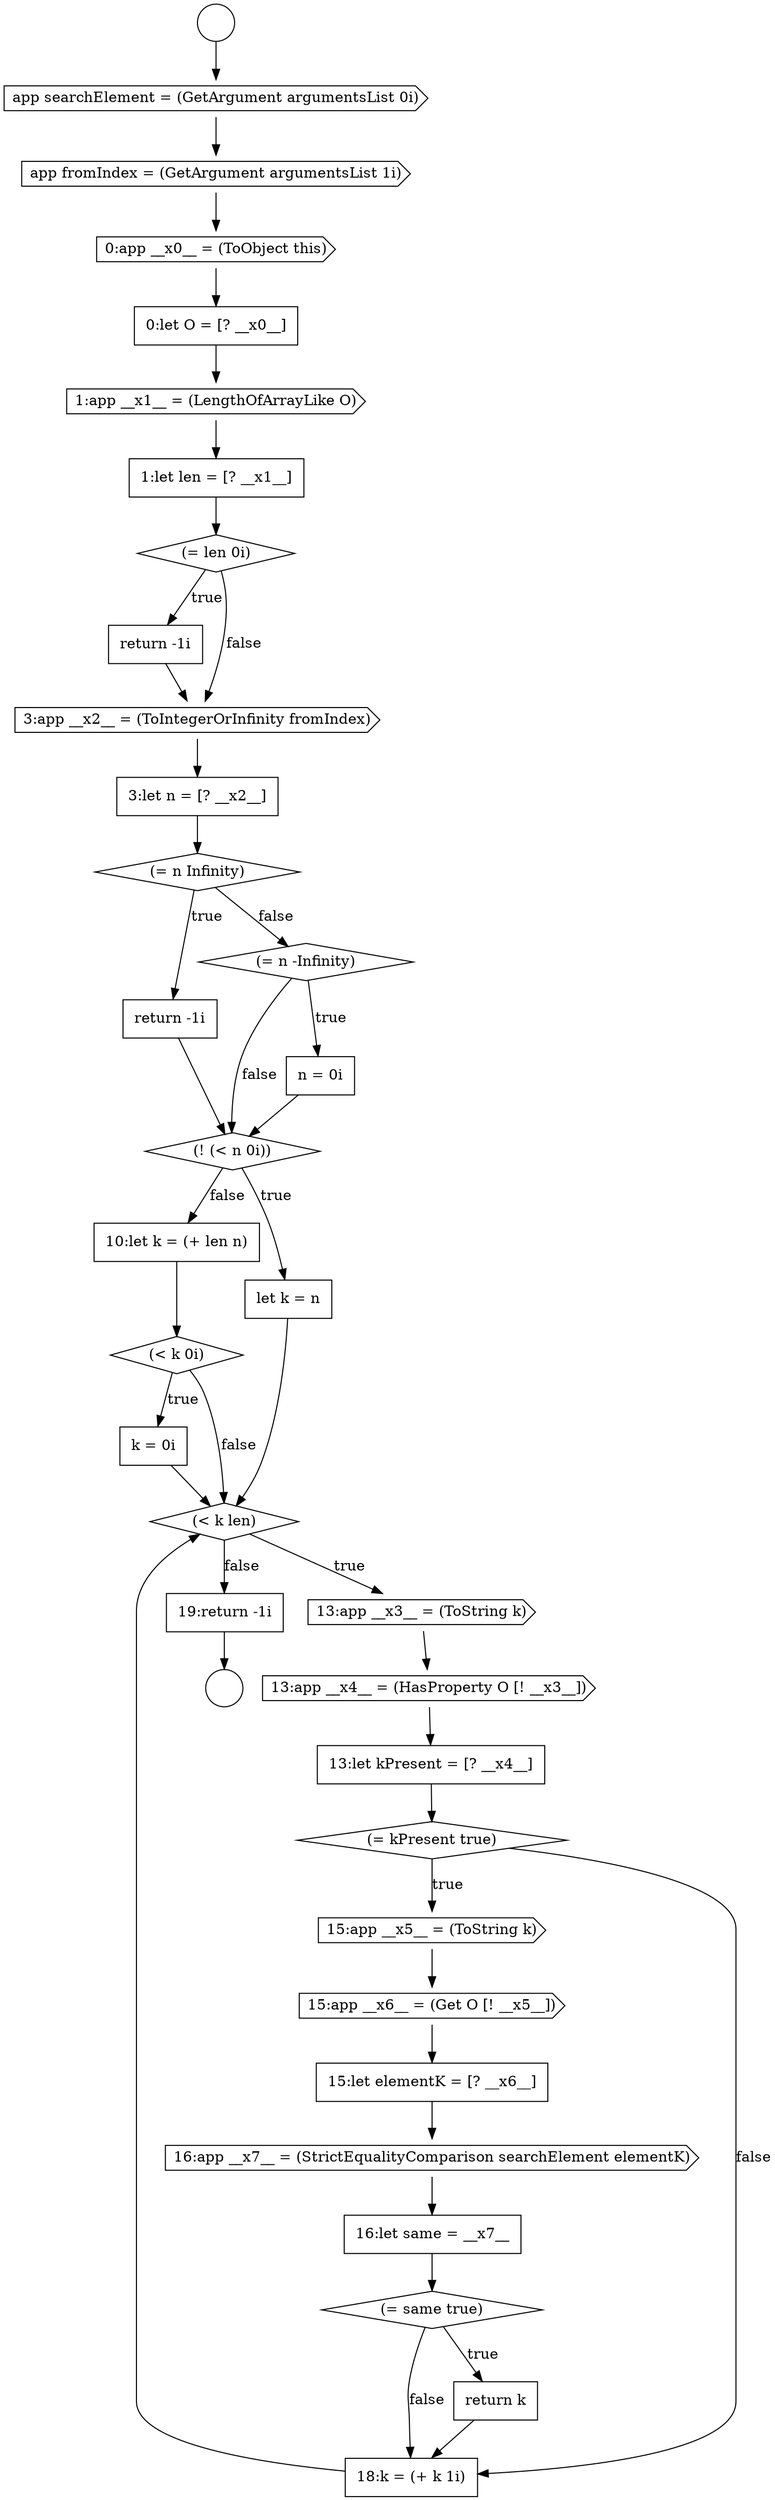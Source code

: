 digraph {
  node16424 [shape=none, margin=0, label=<<font color="black">
    <table border="0" cellborder="1" cellspacing="0" cellpadding="10">
      <tr><td align="left">return -1i</td></tr>
    </table>
  </font>> color="black" fillcolor="white" style=filled]
  node16420 [shape=none, margin=0, label=<<font color="black">
    <table border="0" cellborder="1" cellspacing="0" cellpadding="10">
      <tr><td align="left">0:let O = [? __x0__]</td></tr>
    </table>
  </font>> color="black" fillcolor="white" style=filled]
  node16433 [shape=none, margin=0, label=<<font color="black">
    <table border="0" cellborder="1" cellspacing="0" cellpadding="10">
      <tr><td align="left">10:let k = (+ len n)</td></tr>
    </table>
  </font>> color="black" fillcolor="white" style=filled]
  node16428 [shape=none, margin=0, label=<<font color="black">
    <table border="0" cellborder="1" cellspacing="0" cellpadding="10">
      <tr><td align="left">return -1i</td></tr>
    </table>
  </font>> color="black" fillcolor="white" style=filled]
  node16441 [shape=cds, label=<<font color="black">15:app __x5__ = (ToString k)</font>> color="black" fillcolor="white" style=filled]
  node16415 [shape=circle label=" " color="black" fillcolor="white" style=filled]
  node16439 [shape=none, margin=0, label=<<font color="black">
    <table border="0" cellborder="1" cellspacing="0" cellpadding="10">
      <tr><td align="left">13:let kPresent = [? __x4__]</td></tr>
    </table>
  </font>> color="black" fillcolor="white" style=filled]
  node16435 [shape=none, margin=0, label=<<font color="black">
    <table border="0" cellborder="1" cellspacing="0" cellpadding="10">
      <tr><td align="left">k = 0i</td></tr>
    </table>
  </font>> color="black" fillcolor="white" style=filled]
  node16443 [shape=none, margin=0, label=<<font color="black">
    <table border="0" cellborder="1" cellspacing="0" cellpadding="10">
      <tr><td align="left">15:let elementK = [? __x6__]</td></tr>
    </table>
  </font>> color="black" fillcolor="white" style=filled]
  node16438 [shape=cds, label=<<font color="black">13:app __x4__ = (HasProperty O [! __x3__])</font>> color="black" fillcolor="white" style=filled]
  node16426 [shape=none, margin=0, label=<<font color="black">
    <table border="0" cellborder="1" cellspacing="0" cellpadding="10">
      <tr><td align="left">3:let n = [? __x2__]</td></tr>
    </table>
  </font>> color="black" fillcolor="white" style=filled]
  node16444 [shape=cds, label=<<font color="black">16:app __x7__ = (StrictEqualityComparison searchElement elementK)</font>> color="black" fillcolor="white" style=filled]
  node16427 [shape=diamond, label=<<font color="black">(= n Infinity)</font>> color="black" fillcolor="white" style=filled]
  node16434 [shape=diamond, label=<<font color="black">(&lt; k 0i)</font>> color="black" fillcolor="white" style=filled]
  node16449 [shape=none, margin=0, label=<<font color="black">
    <table border="0" cellborder="1" cellspacing="0" cellpadding="10">
      <tr><td align="left">19:return -1i</td></tr>
    </table>
  </font>> color="black" fillcolor="white" style=filled]
  node16437 [shape=cds, label=<<font color="black">13:app __x3__ = (ToString k)</font>> color="black" fillcolor="white" style=filled]
  node16448 [shape=none, margin=0, label=<<font color="black">
    <table border="0" cellborder="1" cellspacing="0" cellpadding="10">
      <tr><td align="left">18:k = (+ k 1i)</td></tr>
    </table>
  </font>> color="black" fillcolor="white" style=filled]
  node16431 [shape=diamond, label=<<font color="black">(! (&lt; n 0i))</font>> color="black" fillcolor="white" style=filled]
  node16440 [shape=diamond, label=<<font color="black">(= kPresent true)</font>> color="black" fillcolor="white" style=filled]
  node16423 [shape=diamond, label=<<font color="black">(= len 0i)</font>> color="black" fillcolor="white" style=filled]
  node16436 [shape=diamond, label=<<font color="black">(&lt; k len)</font>> color="black" fillcolor="white" style=filled]
  node16419 [shape=cds, label=<<font color="black">0:app __x0__ = (ToObject this)</font>> color="black" fillcolor="white" style=filled]
  node16445 [shape=none, margin=0, label=<<font color="black">
    <table border="0" cellborder="1" cellspacing="0" cellpadding="10">
      <tr><td align="left">16:let same = __x7__</td></tr>
    </table>
  </font>> color="black" fillcolor="white" style=filled]
  node16432 [shape=none, margin=0, label=<<font color="black">
    <table border="0" cellborder="1" cellspacing="0" cellpadding="10">
      <tr><td align="left">let k = n</td></tr>
    </table>
  </font>> color="black" fillcolor="white" style=filled]
  node16422 [shape=none, margin=0, label=<<font color="black">
    <table border="0" cellborder="1" cellspacing="0" cellpadding="10">
      <tr><td align="left">1:let len = [? __x1__]</td></tr>
    </table>
  </font>> color="black" fillcolor="white" style=filled]
  node16425 [shape=cds, label=<<font color="black">3:app __x2__ = (ToIntegerOrInfinity fromIndex)</font>> color="black" fillcolor="white" style=filled]
  node16442 [shape=cds, label=<<font color="black">15:app __x6__ = (Get O [! __x5__])</font>> color="black" fillcolor="white" style=filled]
  node16429 [shape=diamond, label=<<font color="black">(= n -Infinity)</font>> color="black" fillcolor="white" style=filled]
  node16416 [shape=circle label=" " color="black" fillcolor="white" style=filled]
  node16446 [shape=diamond, label=<<font color="black">(= same true)</font>> color="black" fillcolor="white" style=filled]
  node16418 [shape=cds, label=<<font color="black">app fromIndex = (GetArgument argumentsList 1i)</font>> color="black" fillcolor="white" style=filled]
  node16421 [shape=cds, label=<<font color="black">1:app __x1__ = (LengthOfArrayLike O)</font>> color="black" fillcolor="white" style=filled]
  node16430 [shape=none, margin=0, label=<<font color="black">
    <table border="0" cellborder="1" cellspacing="0" cellpadding="10">
      <tr><td align="left">n = 0i</td></tr>
    </table>
  </font>> color="black" fillcolor="white" style=filled]
  node16417 [shape=cds, label=<<font color="black">app searchElement = (GetArgument argumentsList 0i)</font>> color="black" fillcolor="white" style=filled]
  node16447 [shape=none, margin=0, label=<<font color="black">
    <table border="0" cellborder="1" cellspacing="0" cellpadding="10">
      <tr><td align="left">return k</td></tr>
    </table>
  </font>> color="black" fillcolor="white" style=filled]
  node16418 -> node16419 [ color="black"]
  node16415 -> node16417 [ color="black"]
  node16447 -> node16448 [ color="black"]
  node16429 -> node16430 [label=<<font color="black">true</font>> color="black"]
  node16429 -> node16431 [label=<<font color="black">false</font>> color="black"]
  node16417 -> node16418 [ color="black"]
  node16446 -> node16447 [label=<<font color="black">true</font>> color="black"]
  node16446 -> node16448 [label=<<font color="black">false</font>> color="black"]
  node16449 -> node16416 [ color="black"]
  node16432 -> node16436 [ color="black"]
  node16422 -> node16423 [ color="black"]
  node16437 -> node16438 [ color="black"]
  node16424 -> node16425 [ color="black"]
  node16419 -> node16420 [ color="black"]
  node16426 -> node16427 [ color="black"]
  node16425 -> node16426 [ color="black"]
  node16434 -> node16435 [label=<<font color="black">true</font>> color="black"]
  node16434 -> node16436 [label=<<font color="black">false</font>> color="black"]
  node16433 -> node16434 [ color="black"]
  node16420 -> node16421 [ color="black"]
  node16444 -> node16445 [ color="black"]
  node16431 -> node16432 [label=<<font color="black">true</font>> color="black"]
  node16431 -> node16433 [label=<<font color="black">false</font>> color="black"]
  node16421 -> node16422 [ color="black"]
  node16448 -> node16436 [ color="black"]
  node16443 -> node16444 [ color="black"]
  node16440 -> node16441 [label=<<font color="black">true</font>> color="black"]
  node16440 -> node16448 [label=<<font color="black">false</font>> color="black"]
  node16428 -> node16431 [ color="black"]
  node16423 -> node16424 [label=<<font color="black">true</font>> color="black"]
  node16423 -> node16425 [label=<<font color="black">false</font>> color="black"]
  node16442 -> node16443 [ color="black"]
  node16445 -> node16446 [ color="black"]
  node16439 -> node16440 [ color="black"]
  node16427 -> node16428 [label=<<font color="black">true</font>> color="black"]
  node16427 -> node16429 [label=<<font color="black">false</font>> color="black"]
  node16438 -> node16439 [ color="black"]
  node16436 -> node16437 [label=<<font color="black">true</font>> color="black"]
  node16436 -> node16449 [label=<<font color="black">false</font>> color="black"]
  node16441 -> node16442 [ color="black"]
  node16435 -> node16436 [ color="black"]
  node16430 -> node16431 [ color="black"]
}
